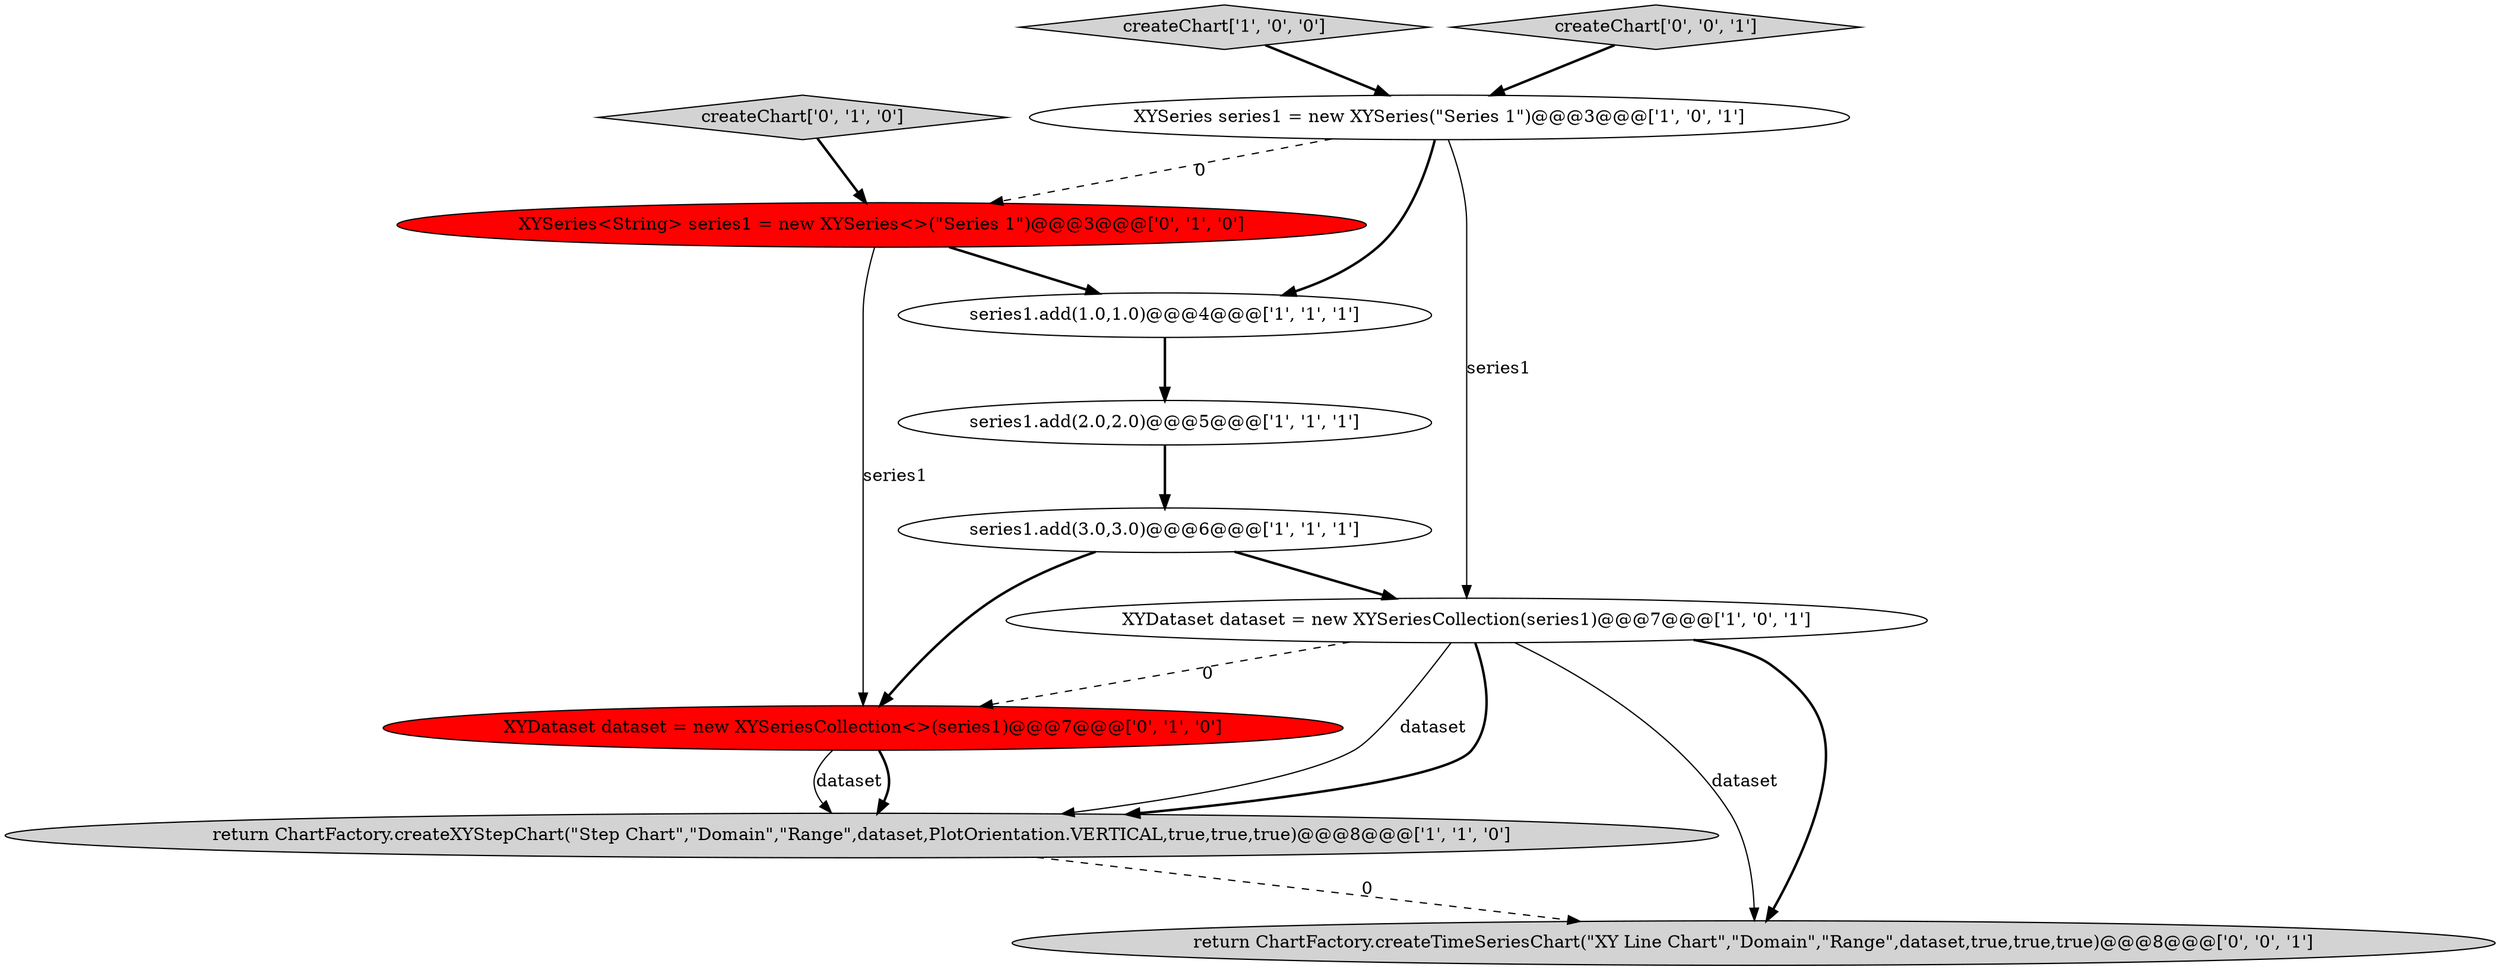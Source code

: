 digraph {
10 [style = filled, label = "return ChartFactory.createTimeSeriesChart(\"XY Line Chart\",\"Domain\",\"Range\",dataset,true,true,true)@@@8@@@['0', '0', '1']", fillcolor = lightgray, shape = ellipse image = "AAA0AAABBB3BBB"];
1 [style = filled, label = "series1.add(3.0,3.0)@@@6@@@['1', '1', '1']", fillcolor = white, shape = ellipse image = "AAA0AAABBB1BBB"];
9 [style = filled, label = "XYDataset dataset = new XYSeriesCollection<>(series1)@@@7@@@['0', '1', '0']", fillcolor = red, shape = ellipse image = "AAA1AAABBB2BBB"];
5 [style = filled, label = "return ChartFactory.createXYStepChart(\"Step Chart\",\"Domain\",\"Range\",dataset,PlotOrientation.VERTICAL,true,true,true)@@@8@@@['1', '1', '0']", fillcolor = lightgray, shape = ellipse image = "AAA0AAABBB1BBB"];
7 [style = filled, label = "createChart['0', '1', '0']", fillcolor = lightgray, shape = diamond image = "AAA0AAABBB2BBB"];
0 [style = filled, label = "XYSeries series1 = new XYSeries(\"Series 1\")@@@3@@@['1', '0', '1']", fillcolor = white, shape = ellipse image = "AAA0AAABBB1BBB"];
3 [style = filled, label = "series1.add(1.0,1.0)@@@4@@@['1', '1', '1']", fillcolor = white, shape = ellipse image = "AAA0AAABBB1BBB"];
4 [style = filled, label = "series1.add(2.0,2.0)@@@5@@@['1', '1', '1']", fillcolor = white, shape = ellipse image = "AAA0AAABBB1BBB"];
8 [style = filled, label = "XYSeries<String> series1 = new XYSeries<>(\"Series 1\")@@@3@@@['0', '1', '0']", fillcolor = red, shape = ellipse image = "AAA1AAABBB2BBB"];
2 [style = filled, label = "XYDataset dataset = new XYSeriesCollection(series1)@@@7@@@['1', '0', '1']", fillcolor = white, shape = ellipse image = "AAA0AAABBB1BBB"];
6 [style = filled, label = "createChart['1', '0', '0']", fillcolor = lightgray, shape = diamond image = "AAA0AAABBB1BBB"];
11 [style = filled, label = "createChart['0', '0', '1']", fillcolor = lightgray, shape = diamond image = "AAA0AAABBB3BBB"];
9->5 [style = bold, label=""];
0->3 [style = bold, label=""];
9->5 [style = solid, label="dataset"];
0->8 [style = dashed, label="0"];
0->2 [style = solid, label="series1"];
1->2 [style = bold, label=""];
4->1 [style = bold, label=""];
6->0 [style = bold, label=""];
11->0 [style = bold, label=""];
2->5 [style = solid, label="dataset"];
5->10 [style = dashed, label="0"];
7->8 [style = bold, label=""];
2->10 [style = bold, label=""];
2->10 [style = solid, label="dataset"];
3->4 [style = bold, label=""];
2->9 [style = dashed, label="0"];
8->9 [style = solid, label="series1"];
1->9 [style = bold, label=""];
2->5 [style = bold, label=""];
8->3 [style = bold, label=""];
}
